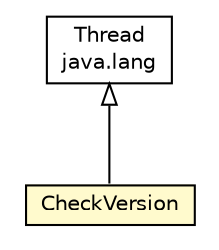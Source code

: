 #!/usr/local/bin/dot
#
# Class diagram 
# Generated by UMLGraph version R5_6_6-1-g9240c4 (http://www.umlgraph.org/)
#

digraph G {
	edge [fontname="Helvetica",fontsize=10,labelfontname="Helvetica",labelfontsize=10];
	node [fontname="Helvetica",fontsize=10,shape=plaintext];
	nodesep=0.25;
	ranksep=0.5;
	// jason.jeditplugin.CheckVersion
	c13653 [label=<<table title="jason.jeditplugin.CheckVersion" border="0" cellborder="1" cellspacing="0" cellpadding="2" port="p" bgcolor="lemonChiffon" href="./CheckVersion.html">
		<tr><td><table border="0" cellspacing="0" cellpadding="1">
<tr><td align="center" balign="center"> CheckVersion </td></tr>
		</table></td></tr>
		</table>>, URL="./CheckVersion.html", fontname="Helvetica", fontcolor="black", fontsize=10.0];
	//jason.jeditplugin.CheckVersion extends java.lang.Thread
	c13749:p -> c13653:p [dir=back,arrowtail=empty];
	// java.lang.Thread
	c13749 [label=<<table title="java.lang.Thread" border="0" cellborder="1" cellspacing="0" cellpadding="2" port="p" href="http://java.sun.com/j2se/1.4.2/docs/api/java/lang/Thread.html">
		<tr><td><table border="0" cellspacing="0" cellpadding="1">
<tr><td align="center" balign="center"> Thread </td></tr>
<tr><td align="center" balign="center"> java.lang </td></tr>
		</table></td></tr>
		</table>>, URL="http://java.sun.com/j2se/1.4.2/docs/api/java/lang/Thread.html", fontname="Helvetica", fontcolor="black", fontsize=10.0];
}

